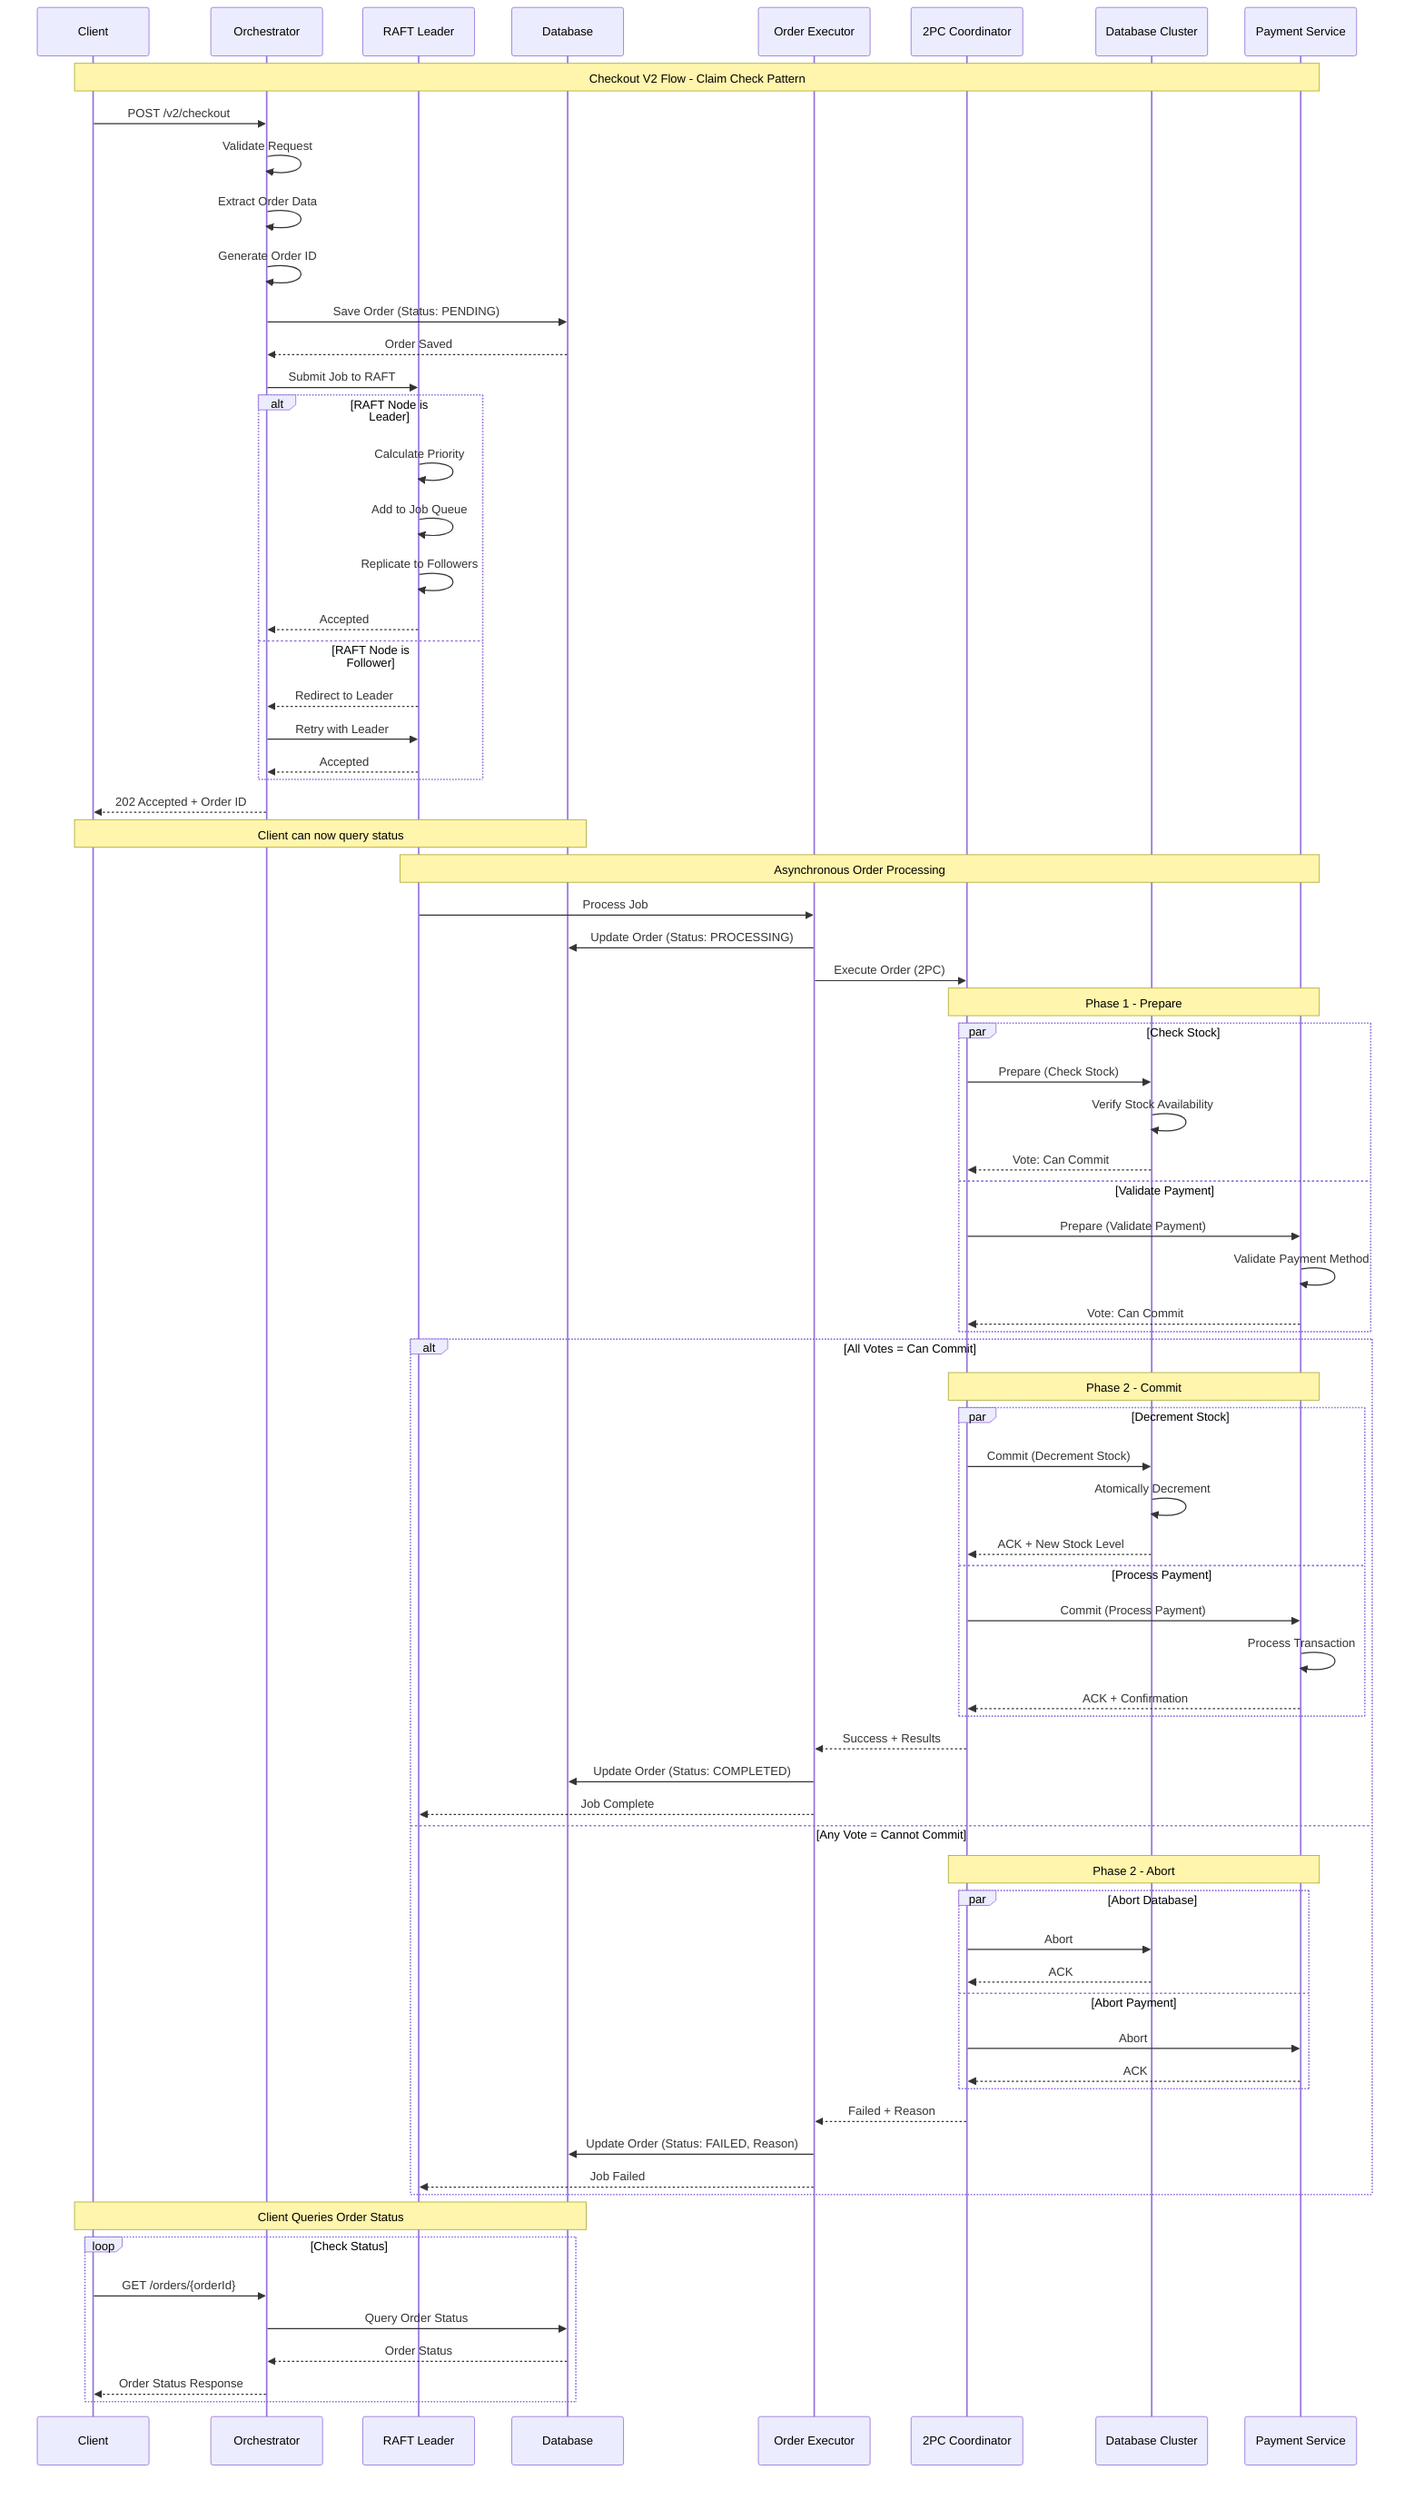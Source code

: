 sequenceDiagram
    participant C as Client
    participant O as Orchestrator
    participant R as RAFT Leader
    participant DB as Database
    participant OE as Order Executor
    participant TPC as 2PC Coordinator
    participant DBC as Database Cluster
    participant PS as Payment Service
    
    Note over C,PS: Checkout V2 Flow - Claim Check Pattern
    
    %% Initial Order Submission
    C->>O: POST /v2/checkout
    O->>O: Validate Request
    O->>O: Extract Order Data
    O->>O: Generate Order ID
    
    O->>DB: Save Order (Status: PENDING)
    DB-->>O: Order Saved
    
    O->>R: Submit Job to RAFT
    
    alt RAFT Node is Leader
        R->>R: Calculate Priority
        R->>R: Add to Job Queue
        R->>R: Replicate to Followers
        R-->>O: Accepted
    else RAFT Node is Follower
        R-->>O: Redirect to Leader
        O->>R: Retry with Leader
        R-->>O: Accepted
    end
    
    O-->>C: 202 Accepted + Order ID
    
    Note over C,DB: Client can now query status
    
    %% Asynchronous Processing
    Note over R,PS: Asynchronous Order Processing
    
    R->>OE: Process Job
    OE->>DB: Update Order (Status: PROCESSING)
    
    OE->>TPC: Execute Order (2PC)
    
    Note over TPC,PS: Phase 1 - Prepare
    
    par Check Stock
        TPC->>DBC: Prepare (Check Stock)
        DBC->>DBC: Verify Stock Availability
        DBC-->>TPC: Vote: Can Commit
    and Validate Payment
        TPC->>PS: Prepare (Validate Payment)
        PS->>PS: Validate Payment Method
        PS-->>TPC: Vote: Can Commit
    end
    
    alt All Votes = Can Commit
        Note over TPC,PS: Phase 2 - Commit
        
        par Decrement Stock
            TPC->>DBC: Commit (Decrement Stock)
            DBC->>DBC: Atomically Decrement
            DBC-->>TPC: ACK + New Stock Level
        and Process Payment
            TPC->>PS: Commit (Process Payment)
            PS->>PS: Process Transaction
            PS-->>TPC: ACK + Confirmation
        end
        
        TPC-->>OE: Success + Results
        OE->>DB: Update Order (Status: COMPLETED)
        OE-->>R: Job Complete
        
    else Any Vote = Cannot Commit
        Note over TPC,PS: Phase 2 - Abort
        
        par Abort Database
            TPC->>DBC: Abort
            DBC-->>TPC: ACK
        and Abort Payment
            TPC->>PS: Abort
            PS-->>TPC: ACK
        end
        
        TPC-->>OE: Failed + Reason
        OE->>DB: Update Order (Status: FAILED, Reason)
        OE-->>R: Job Failed
    end
    
    %% Status Checking
    Note over C,DB: Client Queries Order Status
    
    loop Check Status
        C->>O: GET /orders/{orderId}
        O->>DB: Query Order Status
        DB-->>O: Order Status
        O-->>C: Order Status Response
    end